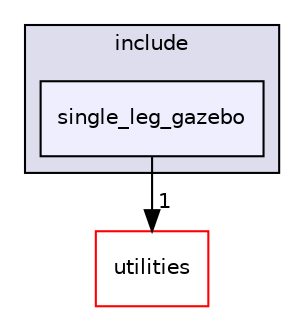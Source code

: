 digraph "catkin_ws/src/simulator/single_leg_gazebo/include/single_leg_gazebo" {
  compound=true
  node [ fontsize="10", fontname="Helvetica"];
  edge [ labelfontsize="10", labelfontname="Helvetica"];
  subgraph clusterdir_fc1d0ba9b006b381cc2ee7ef4cbf000b {
    graph [ bgcolor="#ddddee", pencolor="black", label="include" fontname="Helvetica", fontsize="10", URL="dir_fc1d0ba9b006b381cc2ee7ef4cbf000b.html"]
  dir_0623d15aa7a53d5b82dc383c9b37c142 [shape=box, label="single_leg_gazebo", style="filled", fillcolor="#eeeeff", pencolor="black", URL="dir_0623d15aa7a53d5b82dc383c9b37c142.html"];
  }
  dir_ccddda87566ee263eec2f42a65371c71 [shape=box label="utilities" fillcolor="white" style="filled" color="red" URL="dir_ccddda87566ee263eec2f42a65371c71.html"];
  dir_0623d15aa7a53d5b82dc383c9b37c142->dir_ccddda87566ee263eec2f42a65371c71 [headlabel="1", labeldistance=1.5 headhref="dir_000081_000033.html"];
}
